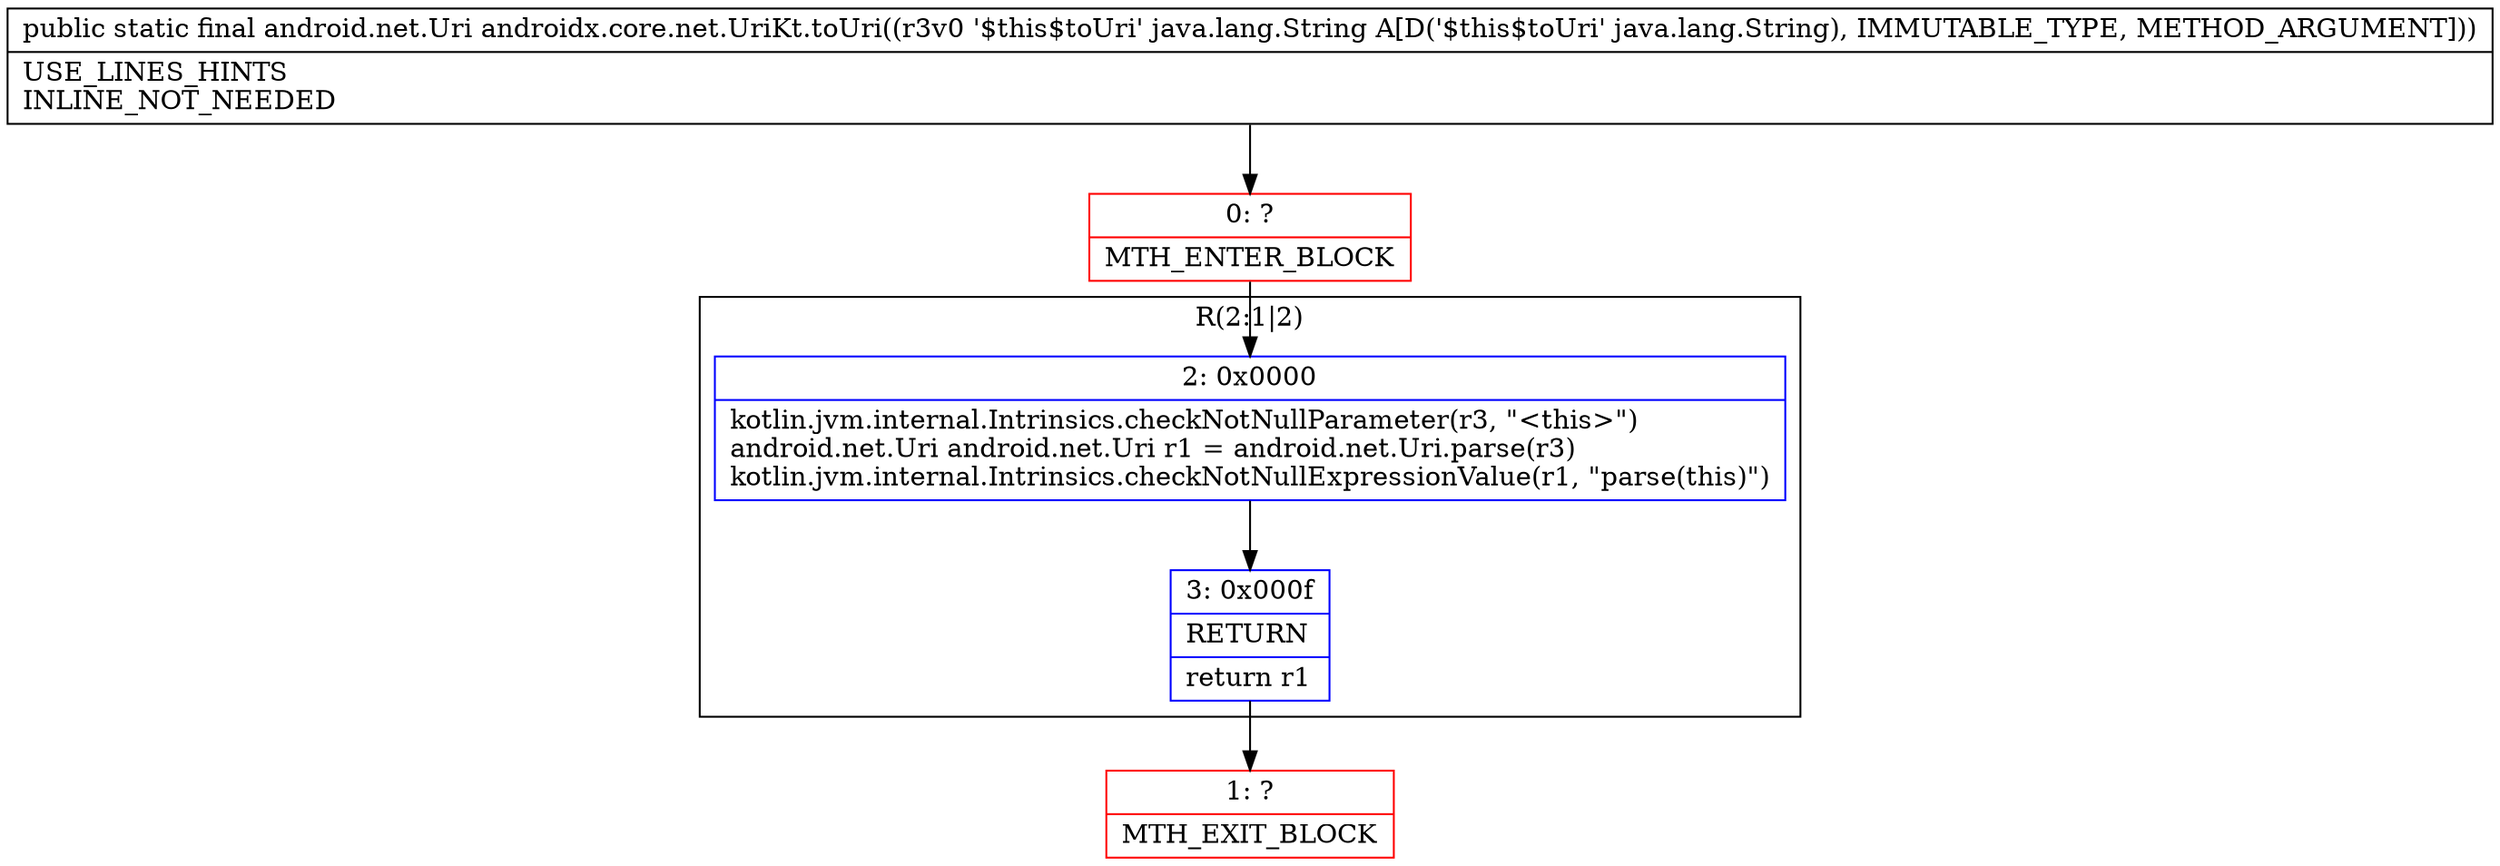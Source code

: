 digraph "CFG forandroidx.core.net.UriKt.toUri(Ljava\/lang\/String;)Landroid\/net\/Uri;" {
subgraph cluster_Region_852769076 {
label = "R(2:1|2)";
node [shape=record,color=blue];
Node_2 [shape=record,label="{2\:\ 0x0000|kotlin.jvm.internal.Intrinsics.checkNotNullParameter(r3, \"\<this\>\")\landroid.net.Uri android.net.Uri r1 = android.net.Uri.parse(r3)\lkotlin.jvm.internal.Intrinsics.checkNotNullExpressionValue(r1, \"parse(this)\")\l}"];
Node_3 [shape=record,label="{3\:\ 0x000f|RETURN\l|return r1\l}"];
}
Node_0 [shape=record,color=red,label="{0\:\ ?|MTH_ENTER_BLOCK\l}"];
Node_1 [shape=record,color=red,label="{1\:\ ?|MTH_EXIT_BLOCK\l}"];
MethodNode[shape=record,label="{public static final android.net.Uri androidx.core.net.UriKt.toUri((r3v0 '$this$toUri' java.lang.String A[D('$this$toUri' java.lang.String), IMMUTABLE_TYPE, METHOD_ARGUMENT]))  | USE_LINES_HINTS\lINLINE_NOT_NEEDED\l}"];
MethodNode -> Node_0;Node_2 -> Node_3;
Node_3 -> Node_1;
Node_0 -> Node_2;
}

